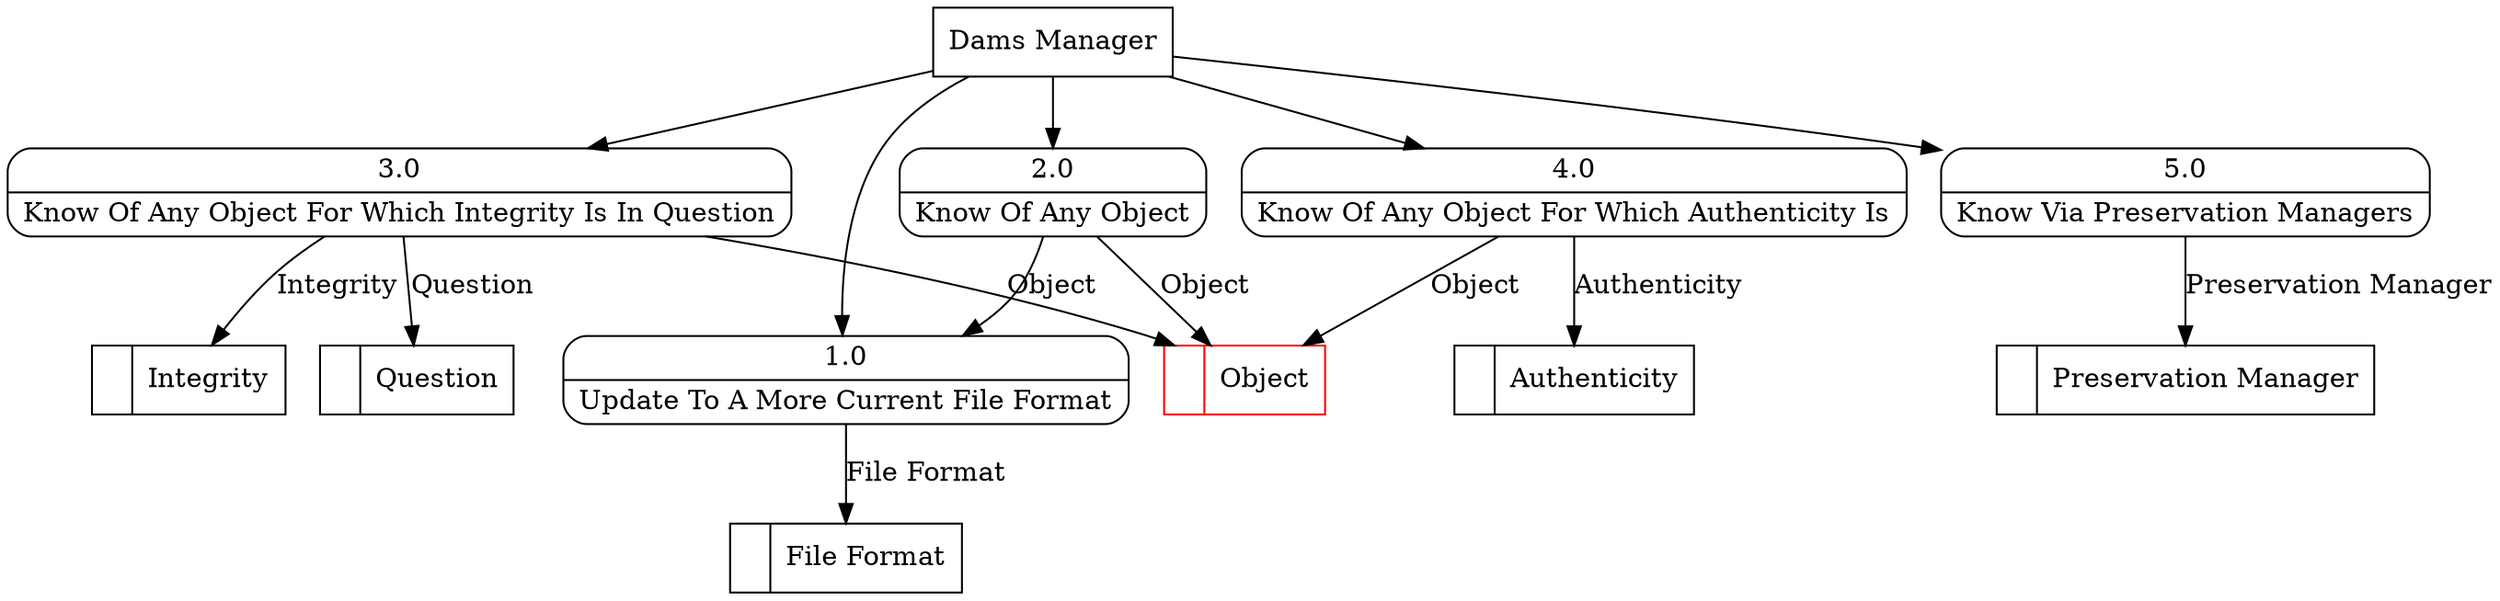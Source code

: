 digraph dfd2{ 
node[shape=record]
200 [label="<f0>  |<f1> Object " color=red];
201 [label="<f0>  |<f1> Authenticity " ];
202 [label="<f0>  |<f1> Integrity " ];
203 [label="<f0>  |<f1> Question " ];
204 [label="<f0>  |<f1> Preservation Manager " ];
205 [label="<f0>  |<f1> File Format " ];
206 [label="Dams Manager" shape=box];
207 [label="{<f0> 1.0|<f1> Update To A More Current File Format }" shape=Mrecord];
208 [label="{<f0> 2.0|<f1> Know Of Any Object }" shape=Mrecord];
209 [label="{<f0> 3.0|<f1> Know Of Any Object For Which Integrity Is In Question }" shape=Mrecord];
210 [label="{<f0> 4.0|<f1> Know Of Any Object For Which Authenticity Is }" shape=Mrecord];
211 [label="{<f0> 5.0|<f1> Know Via Preservation Managers }" shape=Mrecord];
206 -> 207
206 -> 208
206 -> 209
206 -> 210
206 -> 211
207 -> 205 [label="File Format"]
208 -> 207
208 -> 200 [label="Object"]
209 -> 200 [label="Object"]
209 -> 202 [label="Integrity"]
209 -> 203 [label="Question"]
210 -> 201 [label="Authenticity"]
210 -> 200 [label="Object"]
211 -> 204 [label="Preservation Manager"]
}
